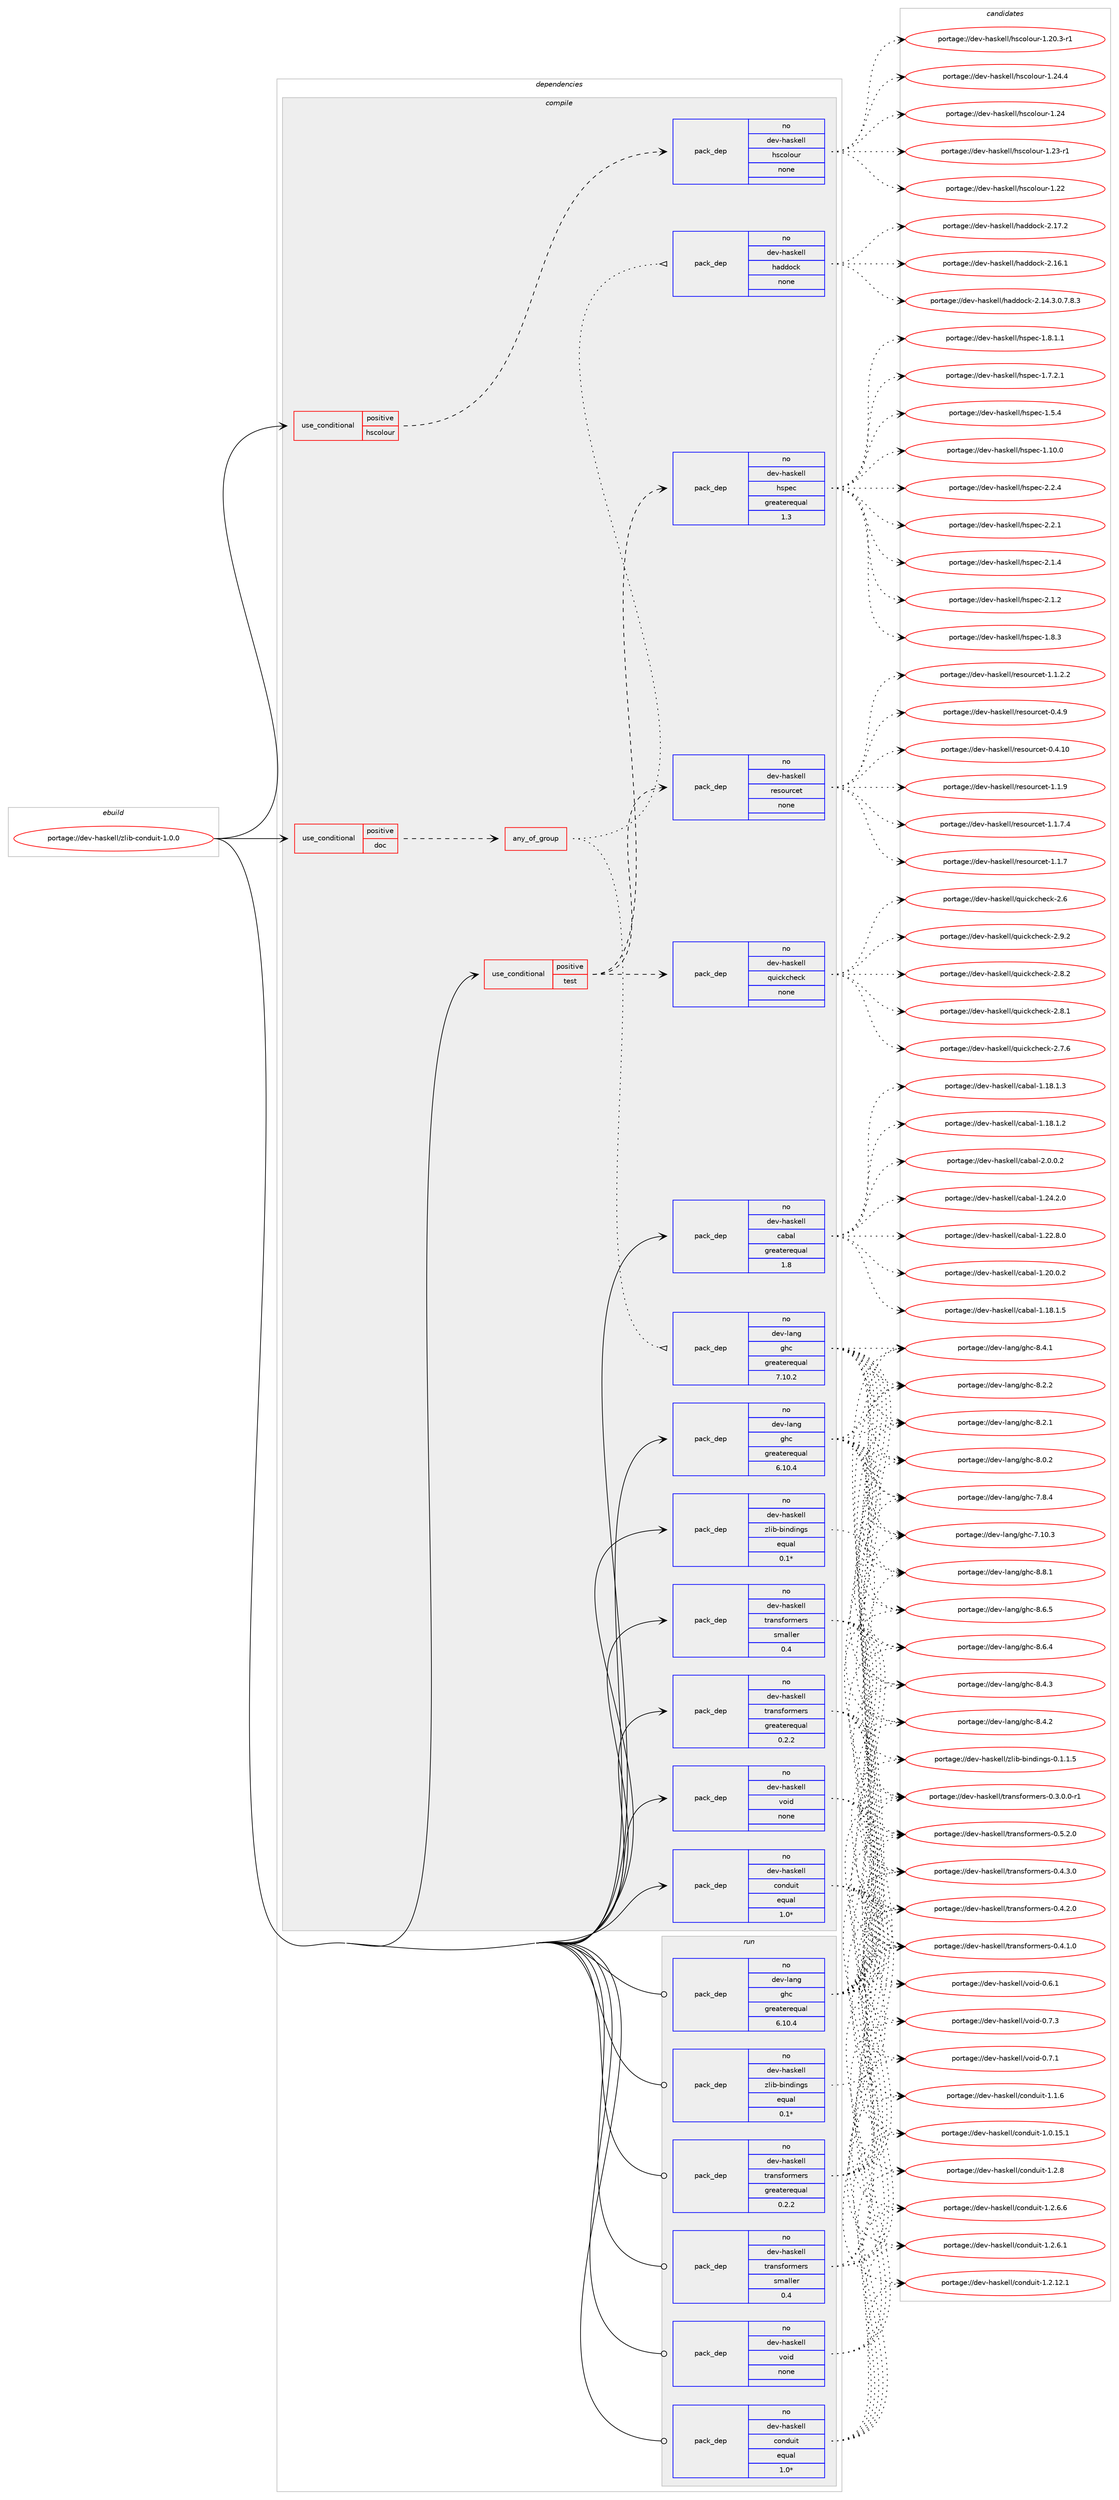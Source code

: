 digraph prolog {

# *************
# Graph options
# *************

newrank=true;
concentrate=true;
compound=true;
graph [rankdir=LR,fontname=Helvetica,fontsize=10,ranksep=1.5];#, ranksep=2.5, nodesep=0.2];
edge  [arrowhead=vee];
node  [fontname=Helvetica,fontsize=10];

# **********
# The ebuild
# **********

subgraph cluster_leftcol {
color=gray;
rank=same;
label=<<i>ebuild</i>>;
id [label="portage://dev-haskell/zlib-conduit-1.0.0", color=red, width=4, href="../dev-haskell/zlib-conduit-1.0.0.svg"];
}

# ****************
# The dependencies
# ****************

subgraph cluster_midcol {
color=gray;
label=<<i>dependencies</i>>;
subgraph cluster_compile {
fillcolor="#eeeeee";
style=filled;
label=<<i>compile</i>>;
subgraph cond130696 {
dependency534575 [label=<<TABLE BORDER="0" CELLBORDER="1" CELLSPACING="0" CELLPADDING="4"><TR><TD ROWSPAN="3" CELLPADDING="10">use_conditional</TD></TR><TR><TD>positive</TD></TR><TR><TD>doc</TD></TR></TABLE>>, shape=none, color=red];
subgraph any5386 {
dependency534576 [label=<<TABLE BORDER="0" CELLBORDER="1" CELLSPACING="0" CELLPADDING="4"><TR><TD CELLPADDING="10">any_of_group</TD></TR></TABLE>>, shape=none, color=red];subgraph pack398256 {
dependency534577 [label=<<TABLE BORDER="0" CELLBORDER="1" CELLSPACING="0" CELLPADDING="4" WIDTH="220"><TR><TD ROWSPAN="6" CELLPADDING="30">pack_dep</TD></TR><TR><TD WIDTH="110">no</TD></TR><TR><TD>dev-haskell</TD></TR><TR><TD>haddock</TD></TR><TR><TD>none</TD></TR><TR><TD></TD></TR></TABLE>>, shape=none, color=blue];
}
dependency534576:e -> dependency534577:w [weight=20,style="dotted",arrowhead="oinv"];
subgraph pack398257 {
dependency534578 [label=<<TABLE BORDER="0" CELLBORDER="1" CELLSPACING="0" CELLPADDING="4" WIDTH="220"><TR><TD ROWSPAN="6" CELLPADDING="30">pack_dep</TD></TR><TR><TD WIDTH="110">no</TD></TR><TR><TD>dev-lang</TD></TR><TR><TD>ghc</TD></TR><TR><TD>greaterequal</TD></TR><TR><TD>7.10.2</TD></TR></TABLE>>, shape=none, color=blue];
}
dependency534576:e -> dependency534578:w [weight=20,style="dotted",arrowhead="oinv"];
}
dependency534575:e -> dependency534576:w [weight=20,style="dashed",arrowhead="vee"];
}
id:e -> dependency534575:w [weight=20,style="solid",arrowhead="vee"];
subgraph cond130697 {
dependency534579 [label=<<TABLE BORDER="0" CELLBORDER="1" CELLSPACING="0" CELLPADDING="4"><TR><TD ROWSPAN="3" CELLPADDING="10">use_conditional</TD></TR><TR><TD>positive</TD></TR><TR><TD>hscolour</TD></TR></TABLE>>, shape=none, color=red];
subgraph pack398258 {
dependency534580 [label=<<TABLE BORDER="0" CELLBORDER="1" CELLSPACING="0" CELLPADDING="4" WIDTH="220"><TR><TD ROWSPAN="6" CELLPADDING="30">pack_dep</TD></TR><TR><TD WIDTH="110">no</TD></TR><TR><TD>dev-haskell</TD></TR><TR><TD>hscolour</TD></TR><TR><TD>none</TD></TR><TR><TD></TD></TR></TABLE>>, shape=none, color=blue];
}
dependency534579:e -> dependency534580:w [weight=20,style="dashed",arrowhead="vee"];
}
id:e -> dependency534579:w [weight=20,style="solid",arrowhead="vee"];
subgraph cond130698 {
dependency534581 [label=<<TABLE BORDER="0" CELLBORDER="1" CELLSPACING="0" CELLPADDING="4"><TR><TD ROWSPAN="3" CELLPADDING="10">use_conditional</TD></TR><TR><TD>positive</TD></TR><TR><TD>test</TD></TR></TABLE>>, shape=none, color=red];
subgraph pack398259 {
dependency534582 [label=<<TABLE BORDER="0" CELLBORDER="1" CELLSPACING="0" CELLPADDING="4" WIDTH="220"><TR><TD ROWSPAN="6" CELLPADDING="30">pack_dep</TD></TR><TR><TD WIDTH="110">no</TD></TR><TR><TD>dev-haskell</TD></TR><TR><TD>hspec</TD></TR><TR><TD>greaterequal</TD></TR><TR><TD>1.3</TD></TR></TABLE>>, shape=none, color=blue];
}
dependency534581:e -> dependency534582:w [weight=20,style="dashed",arrowhead="vee"];
subgraph pack398260 {
dependency534583 [label=<<TABLE BORDER="0" CELLBORDER="1" CELLSPACING="0" CELLPADDING="4" WIDTH="220"><TR><TD ROWSPAN="6" CELLPADDING="30">pack_dep</TD></TR><TR><TD WIDTH="110">no</TD></TR><TR><TD>dev-haskell</TD></TR><TR><TD>quickcheck</TD></TR><TR><TD>none</TD></TR><TR><TD></TD></TR></TABLE>>, shape=none, color=blue];
}
dependency534581:e -> dependency534583:w [weight=20,style="dashed",arrowhead="vee"];
subgraph pack398261 {
dependency534584 [label=<<TABLE BORDER="0" CELLBORDER="1" CELLSPACING="0" CELLPADDING="4" WIDTH="220"><TR><TD ROWSPAN="6" CELLPADDING="30">pack_dep</TD></TR><TR><TD WIDTH="110">no</TD></TR><TR><TD>dev-haskell</TD></TR><TR><TD>resourcet</TD></TR><TR><TD>none</TD></TR><TR><TD></TD></TR></TABLE>>, shape=none, color=blue];
}
dependency534581:e -> dependency534584:w [weight=20,style="dashed",arrowhead="vee"];
}
id:e -> dependency534581:w [weight=20,style="solid",arrowhead="vee"];
subgraph pack398262 {
dependency534585 [label=<<TABLE BORDER="0" CELLBORDER="1" CELLSPACING="0" CELLPADDING="4" WIDTH="220"><TR><TD ROWSPAN="6" CELLPADDING="30">pack_dep</TD></TR><TR><TD WIDTH="110">no</TD></TR><TR><TD>dev-haskell</TD></TR><TR><TD>cabal</TD></TR><TR><TD>greaterequal</TD></TR><TR><TD>1.8</TD></TR></TABLE>>, shape=none, color=blue];
}
id:e -> dependency534585:w [weight=20,style="solid",arrowhead="vee"];
subgraph pack398263 {
dependency534586 [label=<<TABLE BORDER="0" CELLBORDER="1" CELLSPACING="0" CELLPADDING="4" WIDTH="220"><TR><TD ROWSPAN="6" CELLPADDING="30">pack_dep</TD></TR><TR><TD WIDTH="110">no</TD></TR><TR><TD>dev-haskell</TD></TR><TR><TD>conduit</TD></TR><TR><TD>equal</TD></TR><TR><TD>1.0*</TD></TR></TABLE>>, shape=none, color=blue];
}
id:e -> dependency534586:w [weight=20,style="solid",arrowhead="vee"];
subgraph pack398264 {
dependency534587 [label=<<TABLE BORDER="0" CELLBORDER="1" CELLSPACING="0" CELLPADDING="4" WIDTH="220"><TR><TD ROWSPAN="6" CELLPADDING="30">pack_dep</TD></TR><TR><TD WIDTH="110">no</TD></TR><TR><TD>dev-haskell</TD></TR><TR><TD>transformers</TD></TR><TR><TD>greaterequal</TD></TR><TR><TD>0.2.2</TD></TR></TABLE>>, shape=none, color=blue];
}
id:e -> dependency534587:w [weight=20,style="solid",arrowhead="vee"];
subgraph pack398265 {
dependency534588 [label=<<TABLE BORDER="0" CELLBORDER="1" CELLSPACING="0" CELLPADDING="4" WIDTH="220"><TR><TD ROWSPAN="6" CELLPADDING="30">pack_dep</TD></TR><TR><TD WIDTH="110">no</TD></TR><TR><TD>dev-haskell</TD></TR><TR><TD>transformers</TD></TR><TR><TD>smaller</TD></TR><TR><TD>0.4</TD></TR></TABLE>>, shape=none, color=blue];
}
id:e -> dependency534588:w [weight=20,style="solid",arrowhead="vee"];
subgraph pack398266 {
dependency534589 [label=<<TABLE BORDER="0" CELLBORDER="1" CELLSPACING="0" CELLPADDING="4" WIDTH="220"><TR><TD ROWSPAN="6" CELLPADDING="30">pack_dep</TD></TR><TR><TD WIDTH="110">no</TD></TR><TR><TD>dev-haskell</TD></TR><TR><TD>void</TD></TR><TR><TD>none</TD></TR><TR><TD></TD></TR></TABLE>>, shape=none, color=blue];
}
id:e -> dependency534589:w [weight=20,style="solid",arrowhead="vee"];
subgraph pack398267 {
dependency534590 [label=<<TABLE BORDER="0" CELLBORDER="1" CELLSPACING="0" CELLPADDING="4" WIDTH="220"><TR><TD ROWSPAN="6" CELLPADDING="30">pack_dep</TD></TR><TR><TD WIDTH="110">no</TD></TR><TR><TD>dev-haskell</TD></TR><TR><TD>zlib-bindings</TD></TR><TR><TD>equal</TD></TR><TR><TD>0.1*</TD></TR></TABLE>>, shape=none, color=blue];
}
id:e -> dependency534590:w [weight=20,style="solid",arrowhead="vee"];
subgraph pack398268 {
dependency534591 [label=<<TABLE BORDER="0" CELLBORDER="1" CELLSPACING="0" CELLPADDING="4" WIDTH="220"><TR><TD ROWSPAN="6" CELLPADDING="30">pack_dep</TD></TR><TR><TD WIDTH="110">no</TD></TR><TR><TD>dev-lang</TD></TR><TR><TD>ghc</TD></TR><TR><TD>greaterequal</TD></TR><TR><TD>6.10.4</TD></TR></TABLE>>, shape=none, color=blue];
}
id:e -> dependency534591:w [weight=20,style="solid",arrowhead="vee"];
}
subgraph cluster_compileandrun {
fillcolor="#eeeeee";
style=filled;
label=<<i>compile and run</i>>;
}
subgraph cluster_run {
fillcolor="#eeeeee";
style=filled;
label=<<i>run</i>>;
subgraph pack398269 {
dependency534592 [label=<<TABLE BORDER="0" CELLBORDER="1" CELLSPACING="0" CELLPADDING="4" WIDTH="220"><TR><TD ROWSPAN="6" CELLPADDING="30">pack_dep</TD></TR><TR><TD WIDTH="110">no</TD></TR><TR><TD>dev-haskell</TD></TR><TR><TD>conduit</TD></TR><TR><TD>equal</TD></TR><TR><TD>1.0*</TD></TR></TABLE>>, shape=none, color=blue];
}
id:e -> dependency534592:w [weight=20,style="solid",arrowhead="odot"];
subgraph pack398270 {
dependency534593 [label=<<TABLE BORDER="0" CELLBORDER="1" CELLSPACING="0" CELLPADDING="4" WIDTH="220"><TR><TD ROWSPAN="6" CELLPADDING="30">pack_dep</TD></TR><TR><TD WIDTH="110">no</TD></TR><TR><TD>dev-haskell</TD></TR><TR><TD>transformers</TD></TR><TR><TD>greaterequal</TD></TR><TR><TD>0.2.2</TD></TR></TABLE>>, shape=none, color=blue];
}
id:e -> dependency534593:w [weight=20,style="solid",arrowhead="odot"];
subgraph pack398271 {
dependency534594 [label=<<TABLE BORDER="0" CELLBORDER="1" CELLSPACING="0" CELLPADDING="4" WIDTH="220"><TR><TD ROWSPAN="6" CELLPADDING="30">pack_dep</TD></TR><TR><TD WIDTH="110">no</TD></TR><TR><TD>dev-haskell</TD></TR><TR><TD>transformers</TD></TR><TR><TD>smaller</TD></TR><TR><TD>0.4</TD></TR></TABLE>>, shape=none, color=blue];
}
id:e -> dependency534594:w [weight=20,style="solid",arrowhead="odot"];
subgraph pack398272 {
dependency534595 [label=<<TABLE BORDER="0" CELLBORDER="1" CELLSPACING="0" CELLPADDING="4" WIDTH="220"><TR><TD ROWSPAN="6" CELLPADDING="30">pack_dep</TD></TR><TR><TD WIDTH="110">no</TD></TR><TR><TD>dev-haskell</TD></TR><TR><TD>void</TD></TR><TR><TD>none</TD></TR><TR><TD></TD></TR></TABLE>>, shape=none, color=blue];
}
id:e -> dependency534595:w [weight=20,style="solid",arrowhead="odot"];
subgraph pack398273 {
dependency534596 [label=<<TABLE BORDER="0" CELLBORDER="1" CELLSPACING="0" CELLPADDING="4" WIDTH="220"><TR><TD ROWSPAN="6" CELLPADDING="30">pack_dep</TD></TR><TR><TD WIDTH="110">no</TD></TR><TR><TD>dev-haskell</TD></TR><TR><TD>zlib-bindings</TD></TR><TR><TD>equal</TD></TR><TR><TD>0.1*</TD></TR></TABLE>>, shape=none, color=blue];
}
id:e -> dependency534596:w [weight=20,style="solid",arrowhead="odot"];
subgraph pack398274 {
dependency534597 [label=<<TABLE BORDER="0" CELLBORDER="1" CELLSPACING="0" CELLPADDING="4" WIDTH="220"><TR><TD ROWSPAN="6" CELLPADDING="30">pack_dep</TD></TR><TR><TD WIDTH="110">no</TD></TR><TR><TD>dev-lang</TD></TR><TR><TD>ghc</TD></TR><TR><TD>greaterequal</TD></TR><TR><TD>6.10.4</TD></TR></TABLE>>, shape=none, color=blue];
}
id:e -> dependency534597:w [weight=20,style="solid",arrowhead="odot"];
}
}

# **************
# The candidates
# **************

subgraph cluster_choices {
rank=same;
color=gray;
label=<<i>candidates</i>>;

subgraph choice398256 {
color=black;
nodesep=1;
choice100101118451049711510710110810847104971001001119910745504649554650 [label="portage://dev-haskell/haddock-2.17.2", color=red, width=4,href="../dev-haskell/haddock-2.17.2.svg"];
choice100101118451049711510710110810847104971001001119910745504649544649 [label="portage://dev-haskell/haddock-2.16.1", color=red, width=4,href="../dev-haskell/haddock-2.16.1.svg"];
choice1001011184510497115107101108108471049710010011199107455046495246514648465546564651 [label="portage://dev-haskell/haddock-2.14.3.0.7.8.3", color=red, width=4,href="../dev-haskell/haddock-2.14.3.0.7.8.3.svg"];
dependency534577:e -> choice100101118451049711510710110810847104971001001119910745504649554650:w [style=dotted,weight="100"];
dependency534577:e -> choice100101118451049711510710110810847104971001001119910745504649544649:w [style=dotted,weight="100"];
dependency534577:e -> choice1001011184510497115107101108108471049710010011199107455046495246514648465546564651:w [style=dotted,weight="100"];
}
subgraph choice398257 {
color=black;
nodesep=1;
choice10010111845108971101034710310499455646564649 [label="portage://dev-lang/ghc-8.8.1", color=red, width=4,href="../dev-lang/ghc-8.8.1.svg"];
choice10010111845108971101034710310499455646544653 [label="portage://dev-lang/ghc-8.6.5", color=red, width=4,href="../dev-lang/ghc-8.6.5.svg"];
choice10010111845108971101034710310499455646544652 [label="portage://dev-lang/ghc-8.6.4", color=red, width=4,href="../dev-lang/ghc-8.6.4.svg"];
choice10010111845108971101034710310499455646524651 [label="portage://dev-lang/ghc-8.4.3", color=red, width=4,href="../dev-lang/ghc-8.4.3.svg"];
choice10010111845108971101034710310499455646524650 [label="portage://dev-lang/ghc-8.4.2", color=red, width=4,href="../dev-lang/ghc-8.4.2.svg"];
choice10010111845108971101034710310499455646524649 [label="portage://dev-lang/ghc-8.4.1", color=red, width=4,href="../dev-lang/ghc-8.4.1.svg"];
choice10010111845108971101034710310499455646504650 [label="portage://dev-lang/ghc-8.2.2", color=red, width=4,href="../dev-lang/ghc-8.2.2.svg"];
choice10010111845108971101034710310499455646504649 [label="portage://dev-lang/ghc-8.2.1", color=red, width=4,href="../dev-lang/ghc-8.2.1.svg"];
choice10010111845108971101034710310499455646484650 [label="portage://dev-lang/ghc-8.0.2", color=red, width=4,href="../dev-lang/ghc-8.0.2.svg"];
choice10010111845108971101034710310499455546564652 [label="portage://dev-lang/ghc-7.8.4", color=red, width=4,href="../dev-lang/ghc-7.8.4.svg"];
choice1001011184510897110103471031049945554649484651 [label="portage://dev-lang/ghc-7.10.3", color=red, width=4,href="../dev-lang/ghc-7.10.3.svg"];
dependency534578:e -> choice10010111845108971101034710310499455646564649:w [style=dotted,weight="100"];
dependency534578:e -> choice10010111845108971101034710310499455646544653:w [style=dotted,weight="100"];
dependency534578:e -> choice10010111845108971101034710310499455646544652:w [style=dotted,weight="100"];
dependency534578:e -> choice10010111845108971101034710310499455646524651:w [style=dotted,weight="100"];
dependency534578:e -> choice10010111845108971101034710310499455646524650:w [style=dotted,weight="100"];
dependency534578:e -> choice10010111845108971101034710310499455646524649:w [style=dotted,weight="100"];
dependency534578:e -> choice10010111845108971101034710310499455646504650:w [style=dotted,weight="100"];
dependency534578:e -> choice10010111845108971101034710310499455646504649:w [style=dotted,weight="100"];
dependency534578:e -> choice10010111845108971101034710310499455646484650:w [style=dotted,weight="100"];
dependency534578:e -> choice10010111845108971101034710310499455546564652:w [style=dotted,weight="100"];
dependency534578:e -> choice1001011184510897110103471031049945554649484651:w [style=dotted,weight="100"];
}
subgraph choice398258 {
color=black;
nodesep=1;
choice1001011184510497115107101108108471041159911110811111711445494650524652 [label="portage://dev-haskell/hscolour-1.24.4", color=red, width=4,href="../dev-haskell/hscolour-1.24.4.svg"];
choice100101118451049711510710110810847104115991111081111171144549465052 [label="portage://dev-haskell/hscolour-1.24", color=red, width=4,href="../dev-haskell/hscolour-1.24.svg"];
choice1001011184510497115107101108108471041159911110811111711445494650514511449 [label="portage://dev-haskell/hscolour-1.23-r1", color=red, width=4,href="../dev-haskell/hscolour-1.23-r1.svg"];
choice100101118451049711510710110810847104115991111081111171144549465050 [label="portage://dev-haskell/hscolour-1.22", color=red, width=4,href="../dev-haskell/hscolour-1.22.svg"];
choice10010111845104971151071011081084710411599111108111117114454946504846514511449 [label="portage://dev-haskell/hscolour-1.20.3-r1", color=red, width=4,href="../dev-haskell/hscolour-1.20.3-r1.svg"];
dependency534580:e -> choice1001011184510497115107101108108471041159911110811111711445494650524652:w [style=dotted,weight="100"];
dependency534580:e -> choice100101118451049711510710110810847104115991111081111171144549465052:w [style=dotted,weight="100"];
dependency534580:e -> choice1001011184510497115107101108108471041159911110811111711445494650514511449:w [style=dotted,weight="100"];
dependency534580:e -> choice100101118451049711510710110810847104115991111081111171144549465050:w [style=dotted,weight="100"];
dependency534580:e -> choice10010111845104971151071011081084710411599111108111117114454946504846514511449:w [style=dotted,weight="100"];
}
subgraph choice398259 {
color=black;
nodesep=1;
choice10010111845104971151071011081084710411511210199455046504652 [label="portage://dev-haskell/hspec-2.2.4", color=red, width=4,href="../dev-haskell/hspec-2.2.4.svg"];
choice10010111845104971151071011081084710411511210199455046504649 [label="portage://dev-haskell/hspec-2.2.1", color=red, width=4,href="../dev-haskell/hspec-2.2.1.svg"];
choice10010111845104971151071011081084710411511210199455046494652 [label="portage://dev-haskell/hspec-2.1.4", color=red, width=4,href="../dev-haskell/hspec-2.1.4.svg"];
choice10010111845104971151071011081084710411511210199455046494650 [label="portage://dev-haskell/hspec-2.1.2", color=red, width=4,href="../dev-haskell/hspec-2.1.2.svg"];
choice10010111845104971151071011081084710411511210199454946564651 [label="portage://dev-haskell/hspec-1.8.3", color=red, width=4,href="../dev-haskell/hspec-1.8.3.svg"];
choice100101118451049711510710110810847104115112101994549465646494649 [label="portage://dev-haskell/hspec-1.8.1.1", color=red, width=4,href="../dev-haskell/hspec-1.8.1.1.svg"];
choice100101118451049711510710110810847104115112101994549465546504649 [label="portage://dev-haskell/hspec-1.7.2.1", color=red, width=4,href="../dev-haskell/hspec-1.7.2.1.svg"];
choice10010111845104971151071011081084710411511210199454946534652 [label="portage://dev-haskell/hspec-1.5.4", color=red, width=4,href="../dev-haskell/hspec-1.5.4.svg"];
choice1001011184510497115107101108108471041151121019945494649484648 [label="portage://dev-haskell/hspec-1.10.0", color=red, width=4,href="../dev-haskell/hspec-1.10.0.svg"];
dependency534582:e -> choice10010111845104971151071011081084710411511210199455046504652:w [style=dotted,weight="100"];
dependency534582:e -> choice10010111845104971151071011081084710411511210199455046504649:w [style=dotted,weight="100"];
dependency534582:e -> choice10010111845104971151071011081084710411511210199455046494652:w [style=dotted,weight="100"];
dependency534582:e -> choice10010111845104971151071011081084710411511210199455046494650:w [style=dotted,weight="100"];
dependency534582:e -> choice10010111845104971151071011081084710411511210199454946564651:w [style=dotted,weight="100"];
dependency534582:e -> choice100101118451049711510710110810847104115112101994549465646494649:w [style=dotted,weight="100"];
dependency534582:e -> choice100101118451049711510710110810847104115112101994549465546504649:w [style=dotted,weight="100"];
dependency534582:e -> choice10010111845104971151071011081084710411511210199454946534652:w [style=dotted,weight="100"];
dependency534582:e -> choice1001011184510497115107101108108471041151121019945494649484648:w [style=dotted,weight="100"];
}
subgraph choice398260 {
color=black;
nodesep=1;
choice100101118451049711510710110810847113117105991079910410199107455046574650 [label="portage://dev-haskell/quickcheck-2.9.2", color=red, width=4,href="../dev-haskell/quickcheck-2.9.2.svg"];
choice100101118451049711510710110810847113117105991079910410199107455046564650 [label="portage://dev-haskell/quickcheck-2.8.2", color=red, width=4,href="../dev-haskell/quickcheck-2.8.2.svg"];
choice100101118451049711510710110810847113117105991079910410199107455046564649 [label="portage://dev-haskell/quickcheck-2.8.1", color=red, width=4,href="../dev-haskell/quickcheck-2.8.1.svg"];
choice100101118451049711510710110810847113117105991079910410199107455046554654 [label="portage://dev-haskell/quickcheck-2.7.6", color=red, width=4,href="../dev-haskell/quickcheck-2.7.6.svg"];
choice10010111845104971151071011081084711311710599107991041019910745504654 [label="portage://dev-haskell/quickcheck-2.6", color=red, width=4,href="../dev-haskell/quickcheck-2.6.svg"];
dependency534583:e -> choice100101118451049711510710110810847113117105991079910410199107455046574650:w [style=dotted,weight="100"];
dependency534583:e -> choice100101118451049711510710110810847113117105991079910410199107455046564650:w [style=dotted,weight="100"];
dependency534583:e -> choice100101118451049711510710110810847113117105991079910410199107455046564649:w [style=dotted,weight="100"];
dependency534583:e -> choice100101118451049711510710110810847113117105991079910410199107455046554654:w [style=dotted,weight="100"];
dependency534583:e -> choice10010111845104971151071011081084711311710599107991041019910745504654:w [style=dotted,weight="100"];
}
subgraph choice398261 {
color=black;
nodesep=1;
choice10010111845104971151071011081084711410111511111711499101116454946494657 [label="portage://dev-haskell/resourcet-1.1.9", color=red, width=4,href="../dev-haskell/resourcet-1.1.9.svg"];
choice100101118451049711510710110810847114101115111117114991011164549464946554652 [label="portage://dev-haskell/resourcet-1.1.7.4", color=red, width=4,href="../dev-haskell/resourcet-1.1.7.4.svg"];
choice10010111845104971151071011081084711410111511111711499101116454946494655 [label="portage://dev-haskell/resourcet-1.1.7", color=red, width=4,href="../dev-haskell/resourcet-1.1.7.svg"];
choice100101118451049711510710110810847114101115111117114991011164549464946504650 [label="portage://dev-haskell/resourcet-1.1.2.2", color=red, width=4,href="../dev-haskell/resourcet-1.1.2.2.svg"];
choice10010111845104971151071011081084711410111511111711499101116454846524657 [label="portage://dev-haskell/resourcet-0.4.9", color=red, width=4,href="../dev-haskell/resourcet-0.4.9.svg"];
choice1001011184510497115107101108108471141011151111171149910111645484652464948 [label="portage://dev-haskell/resourcet-0.4.10", color=red, width=4,href="../dev-haskell/resourcet-0.4.10.svg"];
dependency534584:e -> choice10010111845104971151071011081084711410111511111711499101116454946494657:w [style=dotted,weight="100"];
dependency534584:e -> choice100101118451049711510710110810847114101115111117114991011164549464946554652:w [style=dotted,weight="100"];
dependency534584:e -> choice10010111845104971151071011081084711410111511111711499101116454946494655:w [style=dotted,weight="100"];
dependency534584:e -> choice100101118451049711510710110810847114101115111117114991011164549464946504650:w [style=dotted,weight="100"];
dependency534584:e -> choice10010111845104971151071011081084711410111511111711499101116454846524657:w [style=dotted,weight="100"];
dependency534584:e -> choice1001011184510497115107101108108471141011151111171149910111645484652464948:w [style=dotted,weight="100"];
}
subgraph choice398262 {
color=black;
nodesep=1;
choice100101118451049711510710110810847999798971084550464846484650 [label="portage://dev-haskell/cabal-2.0.0.2", color=red, width=4,href="../dev-haskell/cabal-2.0.0.2.svg"];
choice10010111845104971151071011081084799979897108454946505246504648 [label="portage://dev-haskell/cabal-1.24.2.0", color=red, width=4,href="../dev-haskell/cabal-1.24.2.0.svg"];
choice10010111845104971151071011081084799979897108454946505046564648 [label="portage://dev-haskell/cabal-1.22.8.0", color=red, width=4,href="../dev-haskell/cabal-1.22.8.0.svg"];
choice10010111845104971151071011081084799979897108454946504846484650 [label="portage://dev-haskell/cabal-1.20.0.2", color=red, width=4,href="../dev-haskell/cabal-1.20.0.2.svg"];
choice10010111845104971151071011081084799979897108454946495646494653 [label="portage://dev-haskell/cabal-1.18.1.5", color=red, width=4,href="../dev-haskell/cabal-1.18.1.5.svg"];
choice10010111845104971151071011081084799979897108454946495646494651 [label="portage://dev-haskell/cabal-1.18.1.3", color=red, width=4,href="../dev-haskell/cabal-1.18.1.3.svg"];
choice10010111845104971151071011081084799979897108454946495646494650 [label="portage://dev-haskell/cabal-1.18.1.2", color=red, width=4,href="../dev-haskell/cabal-1.18.1.2.svg"];
dependency534585:e -> choice100101118451049711510710110810847999798971084550464846484650:w [style=dotted,weight="100"];
dependency534585:e -> choice10010111845104971151071011081084799979897108454946505246504648:w [style=dotted,weight="100"];
dependency534585:e -> choice10010111845104971151071011081084799979897108454946505046564648:w [style=dotted,weight="100"];
dependency534585:e -> choice10010111845104971151071011081084799979897108454946504846484650:w [style=dotted,weight="100"];
dependency534585:e -> choice10010111845104971151071011081084799979897108454946495646494653:w [style=dotted,weight="100"];
dependency534585:e -> choice10010111845104971151071011081084799979897108454946495646494651:w [style=dotted,weight="100"];
dependency534585:e -> choice10010111845104971151071011081084799979897108454946495646494650:w [style=dotted,weight="100"];
}
subgraph choice398263 {
color=black;
nodesep=1;
choice10010111845104971151071011081084799111110100117105116454946504656 [label="portage://dev-haskell/conduit-1.2.8", color=red, width=4,href="../dev-haskell/conduit-1.2.8.svg"];
choice100101118451049711510710110810847991111101001171051164549465046544654 [label="portage://dev-haskell/conduit-1.2.6.6", color=red, width=4,href="../dev-haskell/conduit-1.2.6.6.svg"];
choice100101118451049711510710110810847991111101001171051164549465046544649 [label="portage://dev-haskell/conduit-1.2.6.1", color=red, width=4,href="../dev-haskell/conduit-1.2.6.1.svg"];
choice10010111845104971151071011081084799111110100117105116454946504649504649 [label="portage://dev-haskell/conduit-1.2.12.1", color=red, width=4,href="../dev-haskell/conduit-1.2.12.1.svg"];
choice10010111845104971151071011081084799111110100117105116454946494654 [label="portage://dev-haskell/conduit-1.1.6", color=red, width=4,href="../dev-haskell/conduit-1.1.6.svg"];
choice10010111845104971151071011081084799111110100117105116454946484649534649 [label="portage://dev-haskell/conduit-1.0.15.1", color=red, width=4,href="../dev-haskell/conduit-1.0.15.1.svg"];
dependency534586:e -> choice10010111845104971151071011081084799111110100117105116454946504656:w [style=dotted,weight="100"];
dependency534586:e -> choice100101118451049711510710110810847991111101001171051164549465046544654:w [style=dotted,weight="100"];
dependency534586:e -> choice100101118451049711510710110810847991111101001171051164549465046544649:w [style=dotted,weight="100"];
dependency534586:e -> choice10010111845104971151071011081084799111110100117105116454946504649504649:w [style=dotted,weight="100"];
dependency534586:e -> choice10010111845104971151071011081084799111110100117105116454946494654:w [style=dotted,weight="100"];
dependency534586:e -> choice10010111845104971151071011081084799111110100117105116454946484649534649:w [style=dotted,weight="100"];
}
subgraph choice398264 {
color=black;
nodesep=1;
choice100101118451049711510710110810847116114971101151021111141091011141154548465346504648 [label="portage://dev-haskell/transformers-0.5.2.0", color=red, width=4,href="../dev-haskell/transformers-0.5.2.0.svg"];
choice100101118451049711510710110810847116114971101151021111141091011141154548465246514648 [label="portage://dev-haskell/transformers-0.4.3.0", color=red, width=4,href="../dev-haskell/transformers-0.4.3.0.svg"];
choice100101118451049711510710110810847116114971101151021111141091011141154548465246504648 [label="portage://dev-haskell/transformers-0.4.2.0", color=red, width=4,href="../dev-haskell/transformers-0.4.2.0.svg"];
choice100101118451049711510710110810847116114971101151021111141091011141154548465246494648 [label="portage://dev-haskell/transformers-0.4.1.0", color=red, width=4,href="../dev-haskell/transformers-0.4.1.0.svg"];
choice1001011184510497115107101108108471161149711011510211111410910111411545484651464846484511449 [label="portage://dev-haskell/transformers-0.3.0.0-r1", color=red, width=4,href="../dev-haskell/transformers-0.3.0.0-r1.svg"];
dependency534587:e -> choice100101118451049711510710110810847116114971101151021111141091011141154548465346504648:w [style=dotted,weight="100"];
dependency534587:e -> choice100101118451049711510710110810847116114971101151021111141091011141154548465246514648:w [style=dotted,weight="100"];
dependency534587:e -> choice100101118451049711510710110810847116114971101151021111141091011141154548465246504648:w [style=dotted,weight="100"];
dependency534587:e -> choice100101118451049711510710110810847116114971101151021111141091011141154548465246494648:w [style=dotted,weight="100"];
dependency534587:e -> choice1001011184510497115107101108108471161149711011510211111410910111411545484651464846484511449:w [style=dotted,weight="100"];
}
subgraph choice398265 {
color=black;
nodesep=1;
choice100101118451049711510710110810847116114971101151021111141091011141154548465346504648 [label="portage://dev-haskell/transformers-0.5.2.0", color=red, width=4,href="../dev-haskell/transformers-0.5.2.0.svg"];
choice100101118451049711510710110810847116114971101151021111141091011141154548465246514648 [label="portage://dev-haskell/transformers-0.4.3.0", color=red, width=4,href="../dev-haskell/transformers-0.4.3.0.svg"];
choice100101118451049711510710110810847116114971101151021111141091011141154548465246504648 [label="portage://dev-haskell/transformers-0.4.2.0", color=red, width=4,href="../dev-haskell/transformers-0.4.2.0.svg"];
choice100101118451049711510710110810847116114971101151021111141091011141154548465246494648 [label="portage://dev-haskell/transformers-0.4.1.0", color=red, width=4,href="../dev-haskell/transformers-0.4.1.0.svg"];
choice1001011184510497115107101108108471161149711011510211111410910111411545484651464846484511449 [label="portage://dev-haskell/transformers-0.3.0.0-r1", color=red, width=4,href="../dev-haskell/transformers-0.3.0.0-r1.svg"];
dependency534588:e -> choice100101118451049711510710110810847116114971101151021111141091011141154548465346504648:w [style=dotted,weight="100"];
dependency534588:e -> choice100101118451049711510710110810847116114971101151021111141091011141154548465246514648:w [style=dotted,weight="100"];
dependency534588:e -> choice100101118451049711510710110810847116114971101151021111141091011141154548465246504648:w [style=dotted,weight="100"];
dependency534588:e -> choice100101118451049711510710110810847116114971101151021111141091011141154548465246494648:w [style=dotted,weight="100"];
dependency534588:e -> choice1001011184510497115107101108108471161149711011510211111410910111411545484651464846484511449:w [style=dotted,weight="100"];
}
subgraph choice398266 {
color=black;
nodesep=1;
choice100101118451049711510710110810847118111105100454846554651 [label="portage://dev-haskell/void-0.7.3", color=red, width=4,href="../dev-haskell/void-0.7.3.svg"];
choice100101118451049711510710110810847118111105100454846554649 [label="portage://dev-haskell/void-0.7.1", color=red, width=4,href="../dev-haskell/void-0.7.1.svg"];
choice100101118451049711510710110810847118111105100454846544649 [label="portage://dev-haskell/void-0.6.1", color=red, width=4,href="../dev-haskell/void-0.6.1.svg"];
dependency534589:e -> choice100101118451049711510710110810847118111105100454846554651:w [style=dotted,weight="100"];
dependency534589:e -> choice100101118451049711510710110810847118111105100454846554649:w [style=dotted,weight="100"];
dependency534589:e -> choice100101118451049711510710110810847118111105100454846544649:w [style=dotted,weight="100"];
}
subgraph choice398267 {
color=black;
nodesep=1;
choice1001011184510497115107101108108471221081059845981051101001051101031154548464946494653 [label="portage://dev-haskell/zlib-bindings-0.1.1.5", color=red, width=4,href="../dev-haskell/zlib-bindings-0.1.1.5.svg"];
dependency534590:e -> choice1001011184510497115107101108108471221081059845981051101001051101031154548464946494653:w [style=dotted,weight="100"];
}
subgraph choice398268 {
color=black;
nodesep=1;
choice10010111845108971101034710310499455646564649 [label="portage://dev-lang/ghc-8.8.1", color=red, width=4,href="../dev-lang/ghc-8.8.1.svg"];
choice10010111845108971101034710310499455646544653 [label="portage://dev-lang/ghc-8.6.5", color=red, width=4,href="../dev-lang/ghc-8.6.5.svg"];
choice10010111845108971101034710310499455646544652 [label="portage://dev-lang/ghc-8.6.4", color=red, width=4,href="../dev-lang/ghc-8.6.4.svg"];
choice10010111845108971101034710310499455646524651 [label="portage://dev-lang/ghc-8.4.3", color=red, width=4,href="../dev-lang/ghc-8.4.3.svg"];
choice10010111845108971101034710310499455646524650 [label="portage://dev-lang/ghc-8.4.2", color=red, width=4,href="../dev-lang/ghc-8.4.2.svg"];
choice10010111845108971101034710310499455646524649 [label="portage://dev-lang/ghc-8.4.1", color=red, width=4,href="../dev-lang/ghc-8.4.1.svg"];
choice10010111845108971101034710310499455646504650 [label="portage://dev-lang/ghc-8.2.2", color=red, width=4,href="../dev-lang/ghc-8.2.2.svg"];
choice10010111845108971101034710310499455646504649 [label="portage://dev-lang/ghc-8.2.1", color=red, width=4,href="../dev-lang/ghc-8.2.1.svg"];
choice10010111845108971101034710310499455646484650 [label="portage://dev-lang/ghc-8.0.2", color=red, width=4,href="../dev-lang/ghc-8.0.2.svg"];
choice10010111845108971101034710310499455546564652 [label="portage://dev-lang/ghc-7.8.4", color=red, width=4,href="../dev-lang/ghc-7.8.4.svg"];
choice1001011184510897110103471031049945554649484651 [label="portage://dev-lang/ghc-7.10.3", color=red, width=4,href="../dev-lang/ghc-7.10.3.svg"];
dependency534591:e -> choice10010111845108971101034710310499455646564649:w [style=dotted,weight="100"];
dependency534591:e -> choice10010111845108971101034710310499455646544653:w [style=dotted,weight="100"];
dependency534591:e -> choice10010111845108971101034710310499455646544652:w [style=dotted,weight="100"];
dependency534591:e -> choice10010111845108971101034710310499455646524651:w [style=dotted,weight="100"];
dependency534591:e -> choice10010111845108971101034710310499455646524650:w [style=dotted,weight="100"];
dependency534591:e -> choice10010111845108971101034710310499455646524649:w [style=dotted,weight="100"];
dependency534591:e -> choice10010111845108971101034710310499455646504650:w [style=dotted,weight="100"];
dependency534591:e -> choice10010111845108971101034710310499455646504649:w [style=dotted,weight="100"];
dependency534591:e -> choice10010111845108971101034710310499455646484650:w [style=dotted,weight="100"];
dependency534591:e -> choice10010111845108971101034710310499455546564652:w [style=dotted,weight="100"];
dependency534591:e -> choice1001011184510897110103471031049945554649484651:w [style=dotted,weight="100"];
}
subgraph choice398269 {
color=black;
nodesep=1;
choice10010111845104971151071011081084799111110100117105116454946504656 [label="portage://dev-haskell/conduit-1.2.8", color=red, width=4,href="../dev-haskell/conduit-1.2.8.svg"];
choice100101118451049711510710110810847991111101001171051164549465046544654 [label="portage://dev-haskell/conduit-1.2.6.6", color=red, width=4,href="../dev-haskell/conduit-1.2.6.6.svg"];
choice100101118451049711510710110810847991111101001171051164549465046544649 [label="portage://dev-haskell/conduit-1.2.6.1", color=red, width=4,href="../dev-haskell/conduit-1.2.6.1.svg"];
choice10010111845104971151071011081084799111110100117105116454946504649504649 [label="portage://dev-haskell/conduit-1.2.12.1", color=red, width=4,href="../dev-haskell/conduit-1.2.12.1.svg"];
choice10010111845104971151071011081084799111110100117105116454946494654 [label="portage://dev-haskell/conduit-1.1.6", color=red, width=4,href="../dev-haskell/conduit-1.1.6.svg"];
choice10010111845104971151071011081084799111110100117105116454946484649534649 [label="portage://dev-haskell/conduit-1.0.15.1", color=red, width=4,href="../dev-haskell/conduit-1.0.15.1.svg"];
dependency534592:e -> choice10010111845104971151071011081084799111110100117105116454946504656:w [style=dotted,weight="100"];
dependency534592:e -> choice100101118451049711510710110810847991111101001171051164549465046544654:w [style=dotted,weight="100"];
dependency534592:e -> choice100101118451049711510710110810847991111101001171051164549465046544649:w [style=dotted,weight="100"];
dependency534592:e -> choice10010111845104971151071011081084799111110100117105116454946504649504649:w [style=dotted,weight="100"];
dependency534592:e -> choice10010111845104971151071011081084799111110100117105116454946494654:w [style=dotted,weight="100"];
dependency534592:e -> choice10010111845104971151071011081084799111110100117105116454946484649534649:w [style=dotted,weight="100"];
}
subgraph choice398270 {
color=black;
nodesep=1;
choice100101118451049711510710110810847116114971101151021111141091011141154548465346504648 [label="portage://dev-haskell/transformers-0.5.2.0", color=red, width=4,href="../dev-haskell/transformers-0.5.2.0.svg"];
choice100101118451049711510710110810847116114971101151021111141091011141154548465246514648 [label="portage://dev-haskell/transformers-0.4.3.0", color=red, width=4,href="../dev-haskell/transformers-0.4.3.0.svg"];
choice100101118451049711510710110810847116114971101151021111141091011141154548465246504648 [label="portage://dev-haskell/transformers-0.4.2.0", color=red, width=4,href="../dev-haskell/transformers-0.4.2.0.svg"];
choice100101118451049711510710110810847116114971101151021111141091011141154548465246494648 [label="portage://dev-haskell/transformers-0.4.1.0", color=red, width=4,href="../dev-haskell/transformers-0.4.1.0.svg"];
choice1001011184510497115107101108108471161149711011510211111410910111411545484651464846484511449 [label="portage://dev-haskell/transformers-0.3.0.0-r1", color=red, width=4,href="../dev-haskell/transformers-0.3.0.0-r1.svg"];
dependency534593:e -> choice100101118451049711510710110810847116114971101151021111141091011141154548465346504648:w [style=dotted,weight="100"];
dependency534593:e -> choice100101118451049711510710110810847116114971101151021111141091011141154548465246514648:w [style=dotted,weight="100"];
dependency534593:e -> choice100101118451049711510710110810847116114971101151021111141091011141154548465246504648:w [style=dotted,weight="100"];
dependency534593:e -> choice100101118451049711510710110810847116114971101151021111141091011141154548465246494648:w [style=dotted,weight="100"];
dependency534593:e -> choice1001011184510497115107101108108471161149711011510211111410910111411545484651464846484511449:w [style=dotted,weight="100"];
}
subgraph choice398271 {
color=black;
nodesep=1;
choice100101118451049711510710110810847116114971101151021111141091011141154548465346504648 [label="portage://dev-haskell/transformers-0.5.2.0", color=red, width=4,href="../dev-haskell/transformers-0.5.2.0.svg"];
choice100101118451049711510710110810847116114971101151021111141091011141154548465246514648 [label="portage://dev-haskell/transformers-0.4.3.0", color=red, width=4,href="../dev-haskell/transformers-0.4.3.0.svg"];
choice100101118451049711510710110810847116114971101151021111141091011141154548465246504648 [label="portage://dev-haskell/transformers-0.4.2.0", color=red, width=4,href="../dev-haskell/transformers-0.4.2.0.svg"];
choice100101118451049711510710110810847116114971101151021111141091011141154548465246494648 [label="portage://dev-haskell/transformers-0.4.1.0", color=red, width=4,href="../dev-haskell/transformers-0.4.1.0.svg"];
choice1001011184510497115107101108108471161149711011510211111410910111411545484651464846484511449 [label="portage://dev-haskell/transformers-0.3.0.0-r1", color=red, width=4,href="../dev-haskell/transformers-0.3.0.0-r1.svg"];
dependency534594:e -> choice100101118451049711510710110810847116114971101151021111141091011141154548465346504648:w [style=dotted,weight="100"];
dependency534594:e -> choice100101118451049711510710110810847116114971101151021111141091011141154548465246514648:w [style=dotted,weight="100"];
dependency534594:e -> choice100101118451049711510710110810847116114971101151021111141091011141154548465246504648:w [style=dotted,weight="100"];
dependency534594:e -> choice100101118451049711510710110810847116114971101151021111141091011141154548465246494648:w [style=dotted,weight="100"];
dependency534594:e -> choice1001011184510497115107101108108471161149711011510211111410910111411545484651464846484511449:w [style=dotted,weight="100"];
}
subgraph choice398272 {
color=black;
nodesep=1;
choice100101118451049711510710110810847118111105100454846554651 [label="portage://dev-haskell/void-0.7.3", color=red, width=4,href="../dev-haskell/void-0.7.3.svg"];
choice100101118451049711510710110810847118111105100454846554649 [label="portage://dev-haskell/void-0.7.1", color=red, width=4,href="../dev-haskell/void-0.7.1.svg"];
choice100101118451049711510710110810847118111105100454846544649 [label="portage://dev-haskell/void-0.6.1", color=red, width=4,href="../dev-haskell/void-0.6.1.svg"];
dependency534595:e -> choice100101118451049711510710110810847118111105100454846554651:w [style=dotted,weight="100"];
dependency534595:e -> choice100101118451049711510710110810847118111105100454846554649:w [style=dotted,weight="100"];
dependency534595:e -> choice100101118451049711510710110810847118111105100454846544649:w [style=dotted,weight="100"];
}
subgraph choice398273 {
color=black;
nodesep=1;
choice1001011184510497115107101108108471221081059845981051101001051101031154548464946494653 [label="portage://dev-haskell/zlib-bindings-0.1.1.5", color=red, width=4,href="../dev-haskell/zlib-bindings-0.1.1.5.svg"];
dependency534596:e -> choice1001011184510497115107101108108471221081059845981051101001051101031154548464946494653:w [style=dotted,weight="100"];
}
subgraph choice398274 {
color=black;
nodesep=1;
choice10010111845108971101034710310499455646564649 [label="portage://dev-lang/ghc-8.8.1", color=red, width=4,href="../dev-lang/ghc-8.8.1.svg"];
choice10010111845108971101034710310499455646544653 [label="portage://dev-lang/ghc-8.6.5", color=red, width=4,href="../dev-lang/ghc-8.6.5.svg"];
choice10010111845108971101034710310499455646544652 [label="portage://dev-lang/ghc-8.6.4", color=red, width=4,href="../dev-lang/ghc-8.6.4.svg"];
choice10010111845108971101034710310499455646524651 [label="portage://dev-lang/ghc-8.4.3", color=red, width=4,href="../dev-lang/ghc-8.4.3.svg"];
choice10010111845108971101034710310499455646524650 [label="portage://dev-lang/ghc-8.4.2", color=red, width=4,href="../dev-lang/ghc-8.4.2.svg"];
choice10010111845108971101034710310499455646524649 [label="portage://dev-lang/ghc-8.4.1", color=red, width=4,href="../dev-lang/ghc-8.4.1.svg"];
choice10010111845108971101034710310499455646504650 [label="portage://dev-lang/ghc-8.2.2", color=red, width=4,href="../dev-lang/ghc-8.2.2.svg"];
choice10010111845108971101034710310499455646504649 [label="portage://dev-lang/ghc-8.2.1", color=red, width=4,href="../dev-lang/ghc-8.2.1.svg"];
choice10010111845108971101034710310499455646484650 [label="portage://dev-lang/ghc-8.0.2", color=red, width=4,href="../dev-lang/ghc-8.0.2.svg"];
choice10010111845108971101034710310499455546564652 [label="portage://dev-lang/ghc-7.8.4", color=red, width=4,href="../dev-lang/ghc-7.8.4.svg"];
choice1001011184510897110103471031049945554649484651 [label="portage://dev-lang/ghc-7.10.3", color=red, width=4,href="../dev-lang/ghc-7.10.3.svg"];
dependency534597:e -> choice10010111845108971101034710310499455646564649:w [style=dotted,weight="100"];
dependency534597:e -> choice10010111845108971101034710310499455646544653:w [style=dotted,weight="100"];
dependency534597:e -> choice10010111845108971101034710310499455646544652:w [style=dotted,weight="100"];
dependency534597:e -> choice10010111845108971101034710310499455646524651:w [style=dotted,weight="100"];
dependency534597:e -> choice10010111845108971101034710310499455646524650:w [style=dotted,weight="100"];
dependency534597:e -> choice10010111845108971101034710310499455646524649:w [style=dotted,weight="100"];
dependency534597:e -> choice10010111845108971101034710310499455646504650:w [style=dotted,weight="100"];
dependency534597:e -> choice10010111845108971101034710310499455646504649:w [style=dotted,weight="100"];
dependency534597:e -> choice10010111845108971101034710310499455646484650:w [style=dotted,weight="100"];
dependency534597:e -> choice10010111845108971101034710310499455546564652:w [style=dotted,weight="100"];
dependency534597:e -> choice1001011184510897110103471031049945554649484651:w [style=dotted,weight="100"];
}
}

}
